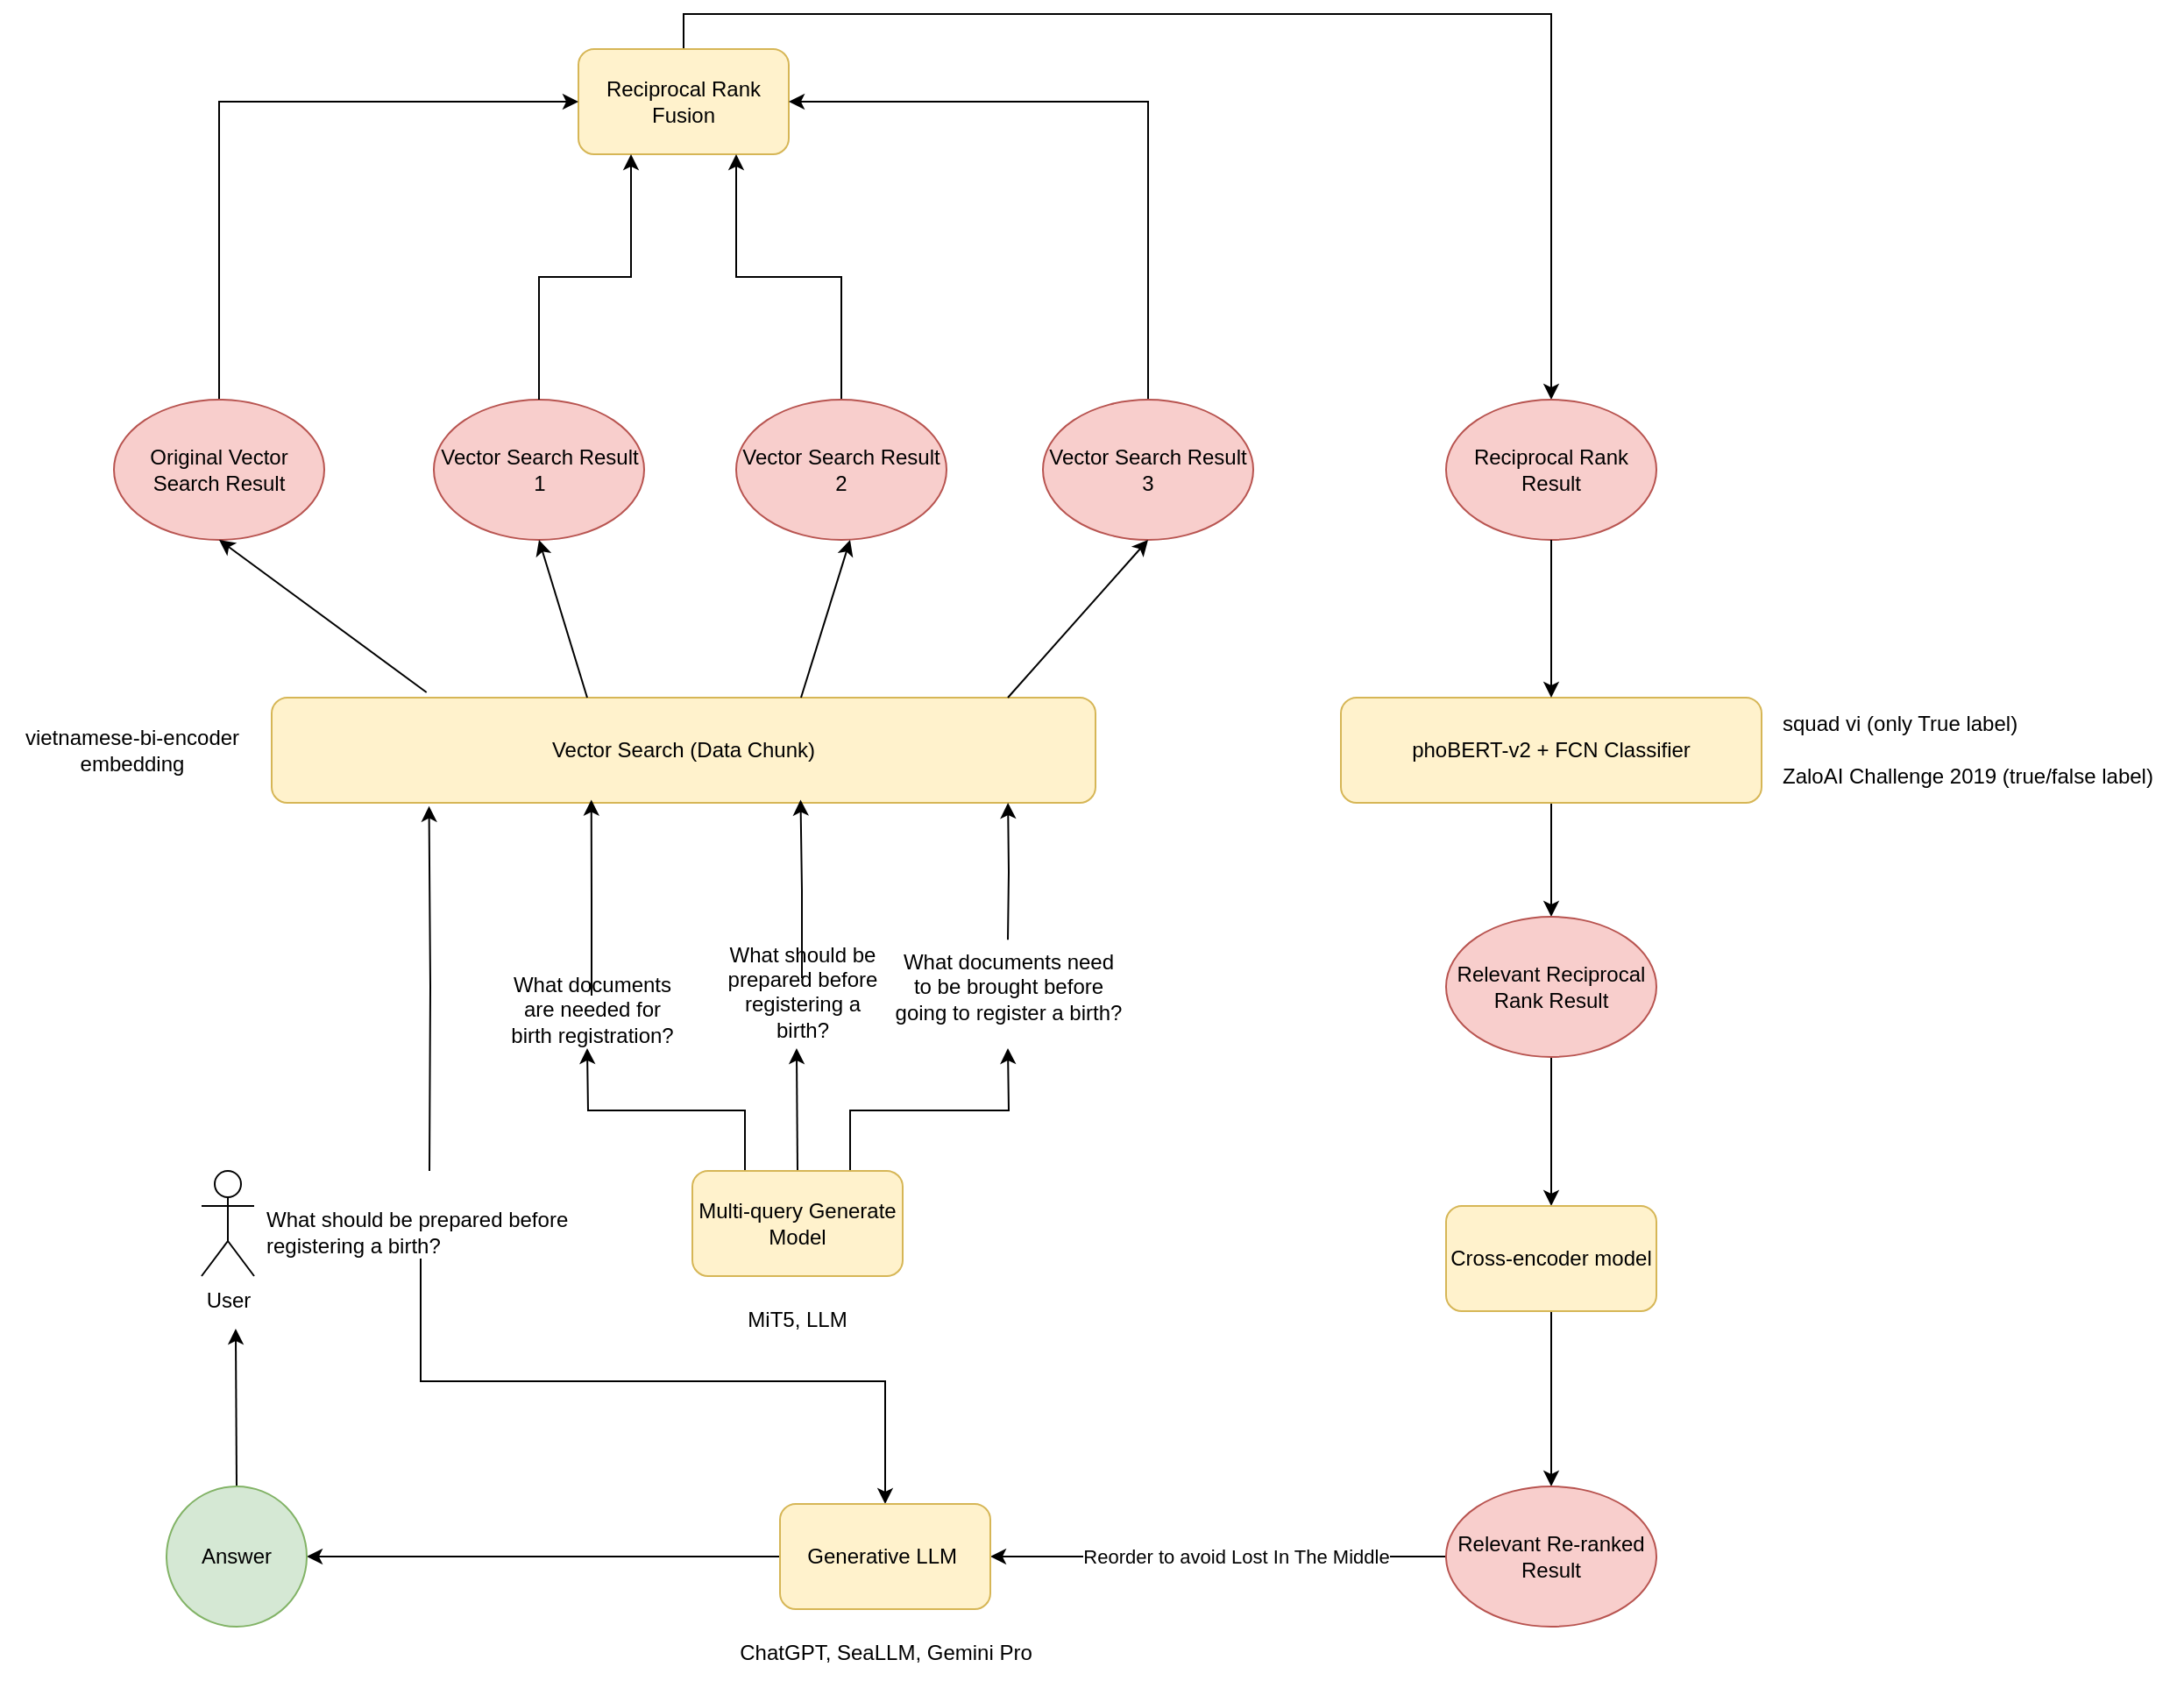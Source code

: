 <mxfile version="22.1.17" type="device">
  <diagram name="Page-1" id="QrG4sLnQrkts0TlJxXnn">
    <mxGraphModel dx="1652" dy="996" grid="1" gridSize="10" guides="1" tooltips="1" connect="1" arrows="1" fold="1" page="0" pageScale="1" pageWidth="1100" pageHeight="850" math="0" shadow="0">
      <root>
        <mxCell id="0" />
        <mxCell id="1" parent="0" />
        <mxCell id="ambx4dIdu_V6Q4sdXxfq-1" value="User" style="shape=umlActor;verticalLabelPosition=bottom;verticalAlign=top;html=1;outlineConnect=0;" parent="1" vertex="1">
          <mxGeometry x="50" y="280" width="30" height="60" as="geometry" />
        </mxCell>
        <mxCell id="ambx4dIdu_V6Q4sdXxfq-18" style="edgeStyle=orthogonalEdgeStyle;rounded=0;orthogonalLoop=1;jettySize=auto;html=1;entryX=0.191;entryY=1.031;entryDx=0;entryDy=0;entryPerimeter=0;" parent="1" target="ambx4dIdu_V6Q4sdXxfq-12" edge="1">
          <mxGeometry relative="1" as="geometry">
            <mxPoint x="180" y="130.0" as="targetPoint" />
            <mxPoint x="180" y="280" as="sourcePoint" />
          </mxGeometry>
        </mxCell>
        <mxCell id="ambx4dIdu_V6Q4sdXxfq-52" style="edgeStyle=orthogonalEdgeStyle;rounded=0;orthogonalLoop=1;jettySize=auto;html=1;exitX=0.5;exitY=1;exitDx=0;exitDy=0;" parent="1" source="ambx4dIdu_V6Q4sdXxfq-2" target="ambx4dIdu_V6Q4sdXxfq-49" edge="1">
          <mxGeometry relative="1" as="geometry" />
        </mxCell>
        <mxCell id="ambx4dIdu_V6Q4sdXxfq-2" value="What should be prepared before registering a birth?" style="text;html=1;strokeColor=none;fillColor=none;align=left;verticalAlign=middle;whiteSpace=wrap;rounded=0;" parent="1" vertex="1">
          <mxGeometry x="85" y="300" width="180" height="30" as="geometry" />
        </mxCell>
        <mxCell id="ambx4dIdu_V6Q4sdXxfq-5" value="" style="group" parent="1" vertex="1" connectable="0">
          <mxGeometry x="325" y="280" width="130" height="60" as="geometry" />
        </mxCell>
        <mxCell id="ambx4dIdu_V6Q4sdXxfq-33" style="edgeStyle=orthogonalEdgeStyle;rounded=0;orthogonalLoop=1;jettySize=auto;html=1;exitX=0.25;exitY=0;exitDx=0;exitDy=0;" parent="ambx4dIdu_V6Q4sdXxfq-5" source="ambx4dIdu_V6Q4sdXxfq-3" edge="1">
          <mxGeometry relative="1" as="geometry">
            <mxPoint x="-55" y="-70" as="targetPoint" />
          </mxGeometry>
        </mxCell>
        <mxCell id="ambx4dIdu_V6Q4sdXxfq-34" style="edgeStyle=orthogonalEdgeStyle;rounded=0;orthogonalLoop=1;jettySize=auto;html=1;exitX=0.5;exitY=0;exitDx=0;exitDy=0;" parent="ambx4dIdu_V6Q4sdXxfq-5" source="ambx4dIdu_V6Q4sdXxfq-3" edge="1">
          <mxGeometry relative="1" as="geometry">
            <mxPoint x="64.471" y="-70" as="targetPoint" />
          </mxGeometry>
        </mxCell>
        <mxCell id="ambx4dIdu_V6Q4sdXxfq-35" style="edgeStyle=orthogonalEdgeStyle;rounded=0;orthogonalLoop=1;jettySize=auto;html=1;exitX=0.75;exitY=0;exitDx=0;exitDy=0;" parent="ambx4dIdu_V6Q4sdXxfq-5" source="ambx4dIdu_V6Q4sdXxfq-3" edge="1">
          <mxGeometry relative="1" as="geometry">
            <mxPoint x="185" y="-70" as="targetPoint" />
          </mxGeometry>
        </mxCell>
        <mxCell id="ambx4dIdu_V6Q4sdXxfq-3" value="" style="rounded=1;whiteSpace=wrap;html=1;fillColor=#fff2cc;strokeColor=#d6b656;" parent="ambx4dIdu_V6Q4sdXxfq-5" vertex="1">
          <mxGeometry x="5" width="120" height="60" as="geometry" />
        </mxCell>
        <mxCell id="ambx4dIdu_V6Q4sdXxfq-4" value="Multi-query Generate Model" style="text;html=1;strokeColor=none;fillColor=none;align=center;verticalAlign=middle;whiteSpace=wrap;rounded=0;" parent="ambx4dIdu_V6Q4sdXxfq-5" vertex="1">
          <mxGeometry y="15" width="130" height="30" as="geometry" />
        </mxCell>
        <mxCell id="ambx4dIdu_V6Q4sdXxfq-6" value="MiT5, LLM" style="text;html=1;strokeColor=none;fillColor=none;align=center;verticalAlign=middle;whiteSpace=wrap;rounded=0;" parent="1" vertex="1">
          <mxGeometry x="360" y="350" width="60" height="30" as="geometry" />
        </mxCell>
        <mxCell id="ambx4dIdu_V6Q4sdXxfq-7" value="&lt;div&gt;What documents are needed for birth registration?&lt;/div&gt;&lt;div&gt;&lt;br&gt;&lt;/div&gt;" style="text;html=1;strokeColor=none;fillColor=none;align=center;verticalAlign=middle;whiteSpace=wrap;rounded=0;" parent="1" vertex="1">
          <mxGeometry x="222.5" y="180" width="100" height="30" as="geometry" />
        </mxCell>
        <mxCell id="ambx4dIdu_V6Q4sdXxfq-8" value="&lt;div&gt;What should be prepared before registering a birth?&lt;/div&gt;&lt;div&gt;&lt;br&gt;&lt;/div&gt;" style="text;html=1;strokeColor=none;fillColor=none;align=center;verticalAlign=middle;whiteSpace=wrap;rounded=0;" parent="1" vertex="1">
          <mxGeometry x="342.5" y="170" width="100" height="30" as="geometry" />
        </mxCell>
        <mxCell id="ambx4dIdu_V6Q4sdXxfq-10" value="What documents need to be brought before going to register a birth?" style="text;html=1;strokeColor=none;fillColor=none;align=center;verticalAlign=middle;whiteSpace=wrap;rounded=0;" parent="1" vertex="1">
          <mxGeometry x="442.5" y="160" width="135" height="30" as="geometry" />
        </mxCell>
        <mxCell id="ambx4dIdu_V6Q4sdXxfq-12" value="Vector Search (Data Chunk)" style="rounded=1;whiteSpace=wrap;html=1;fillColor=#fff2cc;strokeColor=#d6b656;" parent="1" vertex="1">
          <mxGeometry x="90" y="10" width="470" height="60" as="geometry" />
        </mxCell>
        <mxCell id="ambx4dIdu_V6Q4sdXxfq-14" style="edgeStyle=orthogonalEdgeStyle;rounded=0;orthogonalLoop=1;jettySize=auto;html=1;exitX=0.5;exitY=0;exitDx=0;exitDy=0;entryX=0.388;entryY=0.971;entryDx=0;entryDy=0;entryPerimeter=0;" parent="1" source="ambx4dIdu_V6Q4sdXxfq-7" target="ambx4dIdu_V6Q4sdXxfq-12" edge="1">
          <mxGeometry relative="1" as="geometry" />
        </mxCell>
        <mxCell id="ambx4dIdu_V6Q4sdXxfq-15" style="edgeStyle=orthogonalEdgeStyle;rounded=0;orthogonalLoop=1;jettySize=auto;html=1;exitX=0.5;exitY=0;exitDx=0;exitDy=0;entryX=0.642;entryY=0.971;entryDx=0;entryDy=0;entryPerimeter=0;" parent="1" source="ambx4dIdu_V6Q4sdXxfq-8" target="ambx4dIdu_V6Q4sdXxfq-12" edge="1">
          <mxGeometry relative="1" as="geometry" />
        </mxCell>
        <mxCell id="ambx4dIdu_V6Q4sdXxfq-17" style="edgeStyle=orthogonalEdgeStyle;rounded=0;orthogonalLoop=1;jettySize=auto;html=1;entryX=0.881;entryY=1.032;entryDx=0;entryDy=0;entryPerimeter=0;" parent="1" edge="1">
          <mxGeometry relative="1" as="geometry">
            <mxPoint x="510" y="148.08" as="sourcePoint" />
            <mxPoint x="510.07" y="70.0" as="targetPoint" />
          </mxGeometry>
        </mxCell>
        <mxCell id="ambx4dIdu_V6Q4sdXxfq-37" style="edgeStyle=orthogonalEdgeStyle;rounded=0;orthogonalLoop=1;jettySize=auto;html=1;exitX=0.5;exitY=0;exitDx=0;exitDy=0;" parent="1" source="ambx4dIdu_V6Q4sdXxfq-19" target="ambx4dIdu_V6Q4sdXxfq-36" edge="1">
          <mxGeometry relative="1" as="geometry" />
        </mxCell>
        <mxCell id="ambx4dIdu_V6Q4sdXxfq-19" value="Reciprocal Rank Fusion" style="rounded=1;whiteSpace=wrap;html=1;fillColor=#fff2cc;strokeColor=#d6b656;" parent="1" vertex="1">
          <mxGeometry x="265" y="-360" width="120" height="60" as="geometry" />
        </mxCell>
        <mxCell id="ambx4dIdu_V6Q4sdXxfq-24" style="edgeStyle=orthogonalEdgeStyle;rounded=0;orthogonalLoop=1;jettySize=auto;html=1;exitX=0.5;exitY=0;exitDx=0;exitDy=0;entryX=0;entryY=0.5;entryDx=0;entryDy=0;" parent="1" source="ambx4dIdu_V6Q4sdXxfq-20" target="ambx4dIdu_V6Q4sdXxfq-19" edge="1">
          <mxGeometry relative="1" as="geometry" />
        </mxCell>
        <mxCell id="ambx4dIdu_V6Q4sdXxfq-20" value="Original Vector Search Result" style="ellipse;whiteSpace=wrap;html=1;fillColor=#f8cecc;strokeColor=#b85450;" parent="1" vertex="1">
          <mxGeometry y="-160" width="120" height="80" as="geometry" />
        </mxCell>
        <mxCell id="ambx4dIdu_V6Q4sdXxfq-21" value="Vector Search Result 1" style="ellipse;whiteSpace=wrap;html=1;fillColor=#f8cecc;strokeColor=#b85450;" parent="1" vertex="1">
          <mxGeometry x="182.5" y="-160" width="120" height="80" as="geometry" />
        </mxCell>
        <mxCell id="ambx4dIdu_V6Q4sdXxfq-26" style="edgeStyle=orthogonalEdgeStyle;rounded=0;orthogonalLoop=1;jettySize=auto;html=1;exitX=0.5;exitY=0;exitDx=0;exitDy=0;entryX=0.75;entryY=1;entryDx=0;entryDy=0;" parent="1" source="ambx4dIdu_V6Q4sdXxfq-22" target="ambx4dIdu_V6Q4sdXxfq-19" edge="1">
          <mxGeometry relative="1" as="geometry" />
        </mxCell>
        <mxCell id="ambx4dIdu_V6Q4sdXxfq-22" value="Vector Search Result 2" style="ellipse;whiteSpace=wrap;html=1;fillColor=#f8cecc;strokeColor=#b85450;" parent="1" vertex="1">
          <mxGeometry x="355" y="-160" width="120" height="80" as="geometry" />
        </mxCell>
        <mxCell id="ambx4dIdu_V6Q4sdXxfq-27" style="edgeStyle=orthogonalEdgeStyle;rounded=0;orthogonalLoop=1;jettySize=auto;html=1;exitX=0.5;exitY=0;exitDx=0;exitDy=0;entryX=1;entryY=0.5;entryDx=0;entryDy=0;" parent="1" source="ambx4dIdu_V6Q4sdXxfq-23" target="ambx4dIdu_V6Q4sdXxfq-19" edge="1">
          <mxGeometry relative="1" as="geometry" />
        </mxCell>
        <mxCell id="ambx4dIdu_V6Q4sdXxfq-23" value="Vector Search Result 3" style="ellipse;whiteSpace=wrap;html=1;fillColor=#f8cecc;strokeColor=#b85450;" parent="1" vertex="1">
          <mxGeometry x="530" y="-160" width="120" height="80" as="geometry" />
        </mxCell>
        <mxCell id="ambx4dIdu_V6Q4sdXxfq-25" style="edgeStyle=orthogonalEdgeStyle;rounded=0;orthogonalLoop=1;jettySize=auto;html=1;exitX=0.5;exitY=0;exitDx=0;exitDy=0;entryX=0.25;entryY=1;entryDx=0;entryDy=0;" parent="1" source="ambx4dIdu_V6Q4sdXxfq-21" target="ambx4dIdu_V6Q4sdXxfq-19" edge="1">
          <mxGeometry relative="1" as="geometry" />
        </mxCell>
        <mxCell id="ambx4dIdu_V6Q4sdXxfq-28" value="" style="endArrow=classic;html=1;rounded=0;entryX=0.5;entryY=1;entryDx=0;entryDy=0;exitX=0.188;exitY=-0.05;exitDx=0;exitDy=0;exitPerimeter=0;" parent="1" source="ambx4dIdu_V6Q4sdXxfq-12" target="ambx4dIdu_V6Q4sdXxfq-20" edge="1">
          <mxGeometry width="50" height="50" relative="1" as="geometry">
            <mxPoint x="150" y="10" as="sourcePoint" />
            <mxPoint x="200" y="-40" as="targetPoint" />
          </mxGeometry>
        </mxCell>
        <mxCell id="ambx4dIdu_V6Q4sdXxfq-29" value="" style="endArrow=classic;html=1;rounded=0;entryX=0.5;entryY=1;entryDx=0;entryDy=0;" parent="1" target="ambx4dIdu_V6Q4sdXxfq-21" edge="1">
          <mxGeometry width="50" height="50" relative="1" as="geometry">
            <mxPoint x="270" y="10" as="sourcePoint" />
            <mxPoint x="320" y="-40" as="targetPoint" />
          </mxGeometry>
        </mxCell>
        <mxCell id="ambx4dIdu_V6Q4sdXxfq-30" value="" style="endArrow=classic;html=1;rounded=0;entryX=0.5;entryY=1;entryDx=0;entryDy=0;" parent="1" edge="1">
          <mxGeometry width="50" height="50" relative="1" as="geometry">
            <mxPoint x="392" y="10" as="sourcePoint" />
            <mxPoint x="420" y="-80" as="targetPoint" />
          </mxGeometry>
        </mxCell>
        <mxCell id="ambx4dIdu_V6Q4sdXxfq-31" value="" style="endArrow=classic;html=1;rounded=0;entryX=0.5;entryY=1;entryDx=0;entryDy=0;" parent="1" target="ambx4dIdu_V6Q4sdXxfq-23" edge="1">
          <mxGeometry width="50" height="50" relative="1" as="geometry">
            <mxPoint x="510" y="10" as="sourcePoint" />
            <mxPoint x="538" y="-80" as="targetPoint" />
          </mxGeometry>
        </mxCell>
        <mxCell id="ambx4dIdu_V6Q4sdXxfq-36" value="Reciprocal Rank Result" style="ellipse;whiteSpace=wrap;html=1;fillColor=#f8cecc;strokeColor=#b85450;" parent="1" vertex="1">
          <mxGeometry x="760" y="-160" width="120" height="80" as="geometry" />
        </mxCell>
        <mxCell id="ambx4dIdu_V6Q4sdXxfq-44" style="edgeStyle=orthogonalEdgeStyle;rounded=0;orthogonalLoop=1;jettySize=auto;html=1;exitX=0.5;exitY=1;exitDx=0;exitDy=0;entryX=0.5;entryY=0;entryDx=0;entryDy=0;" parent="1" source="ambx4dIdu_V6Q4sdXxfq-38" target="ambx4dIdu_V6Q4sdXxfq-42" edge="1">
          <mxGeometry relative="1" as="geometry" />
        </mxCell>
        <mxCell id="ambx4dIdu_V6Q4sdXxfq-38" value="phoBERT-v2 + FCN Classifier" style="rounded=1;whiteSpace=wrap;html=1;fillColor=#fff2cc;strokeColor=#d6b656;" parent="1" vertex="1">
          <mxGeometry x="700" y="10" width="240" height="60" as="geometry" />
        </mxCell>
        <mxCell id="ambx4dIdu_V6Q4sdXxfq-39" style="edgeStyle=orthogonalEdgeStyle;rounded=0;orthogonalLoop=1;jettySize=auto;html=1;exitX=0.5;exitY=1;exitDx=0;exitDy=0;entryX=0.5;entryY=0;entryDx=0;entryDy=0;" parent="1" source="ambx4dIdu_V6Q4sdXxfq-36" target="ambx4dIdu_V6Q4sdXxfq-38" edge="1">
          <mxGeometry relative="1" as="geometry" />
        </mxCell>
        <mxCell id="ambx4dIdu_V6Q4sdXxfq-40" value="squad vi (only True label)" style="text;html=1;align=left;verticalAlign=middle;resizable=0;points=[];autosize=1;strokeColor=none;fillColor=none;" parent="1" vertex="1">
          <mxGeometry x="950" y="10" width="160" height="30" as="geometry" />
        </mxCell>
        <mxCell id="ambx4dIdu_V6Q4sdXxfq-41" value="ZaloAI Challenge 2019 (true/false label)" style="text;html=1;align=left;verticalAlign=middle;resizable=0;points=[];autosize=1;strokeColor=none;fillColor=none;" parent="1" vertex="1">
          <mxGeometry x="950" y="40" width="230" height="30" as="geometry" />
        </mxCell>
        <mxCell id="ambx4dIdu_V6Q4sdXxfq-46" style="edgeStyle=orthogonalEdgeStyle;rounded=0;orthogonalLoop=1;jettySize=auto;html=1;exitX=0.5;exitY=1;exitDx=0;exitDy=0;entryX=0.5;entryY=0;entryDx=0;entryDy=0;" parent="1" source="ambx4dIdu_V6Q4sdXxfq-42" target="ambx4dIdu_V6Q4sdXxfq-45" edge="1">
          <mxGeometry relative="1" as="geometry" />
        </mxCell>
        <mxCell id="ambx4dIdu_V6Q4sdXxfq-42" value="Relevant Reciprocal Rank Result" style="ellipse;whiteSpace=wrap;html=1;fillColor=#f8cecc;strokeColor=#b85450;" parent="1" vertex="1">
          <mxGeometry x="760" y="135" width="120" height="80" as="geometry" />
        </mxCell>
        <mxCell id="ambx4dIdu_V6Q4sdXxfq-48" style="edgeStyle=orthogonalEdgeStyle;rounded=0;orthogonalLoop=1;jettySize=auto;html=1;exitX=0.5;exitY=1;exitDx=0;exitDy=0;entryX=0.5;entryY=0;entryDx=0;entryDy=0;" parent="1" source="ambx4dIdu_V6Q4sdXxfq-45" target="ambx4dIdu_V6Q4sdXxfq-47" edge="1">
          <mxGeometry relative="1" as="geometry" />
        </mxCell>
        <mxCell id="ambx4dIdu_V6Q4sdXxfq-45" value="Cross-encoder model" style="rounded=1;whiteSpace=wrap;html=1;fillColor=#fff2cc;strokeColor=#d6b656;" parent="1" vertex="1">
          <mxGeometry x="760" y="300" width="120" height="60" as="geometry" />
        </mxCell>
        <mxCell id="ambx4dIdu_V6Q4sdXxfq-50" style="edgeStyle=orthogonalEdgeStyle;rounded=0;orthogonalLoop=1;jettySize=auto;html=1;exitX=0;exitY=0.5;exitDx=0;exitDy=0;entryX=1;entryY=0.5;entryDx=0;entryDy=0;" parent="1" source="ambx4dIdu_V6Q4sdXxfq-47" target="ambx4dIdu_V6Q4sdXxfq-49" edge="1">
          <mxGeometry relative="1" as="geometry" />
        </mxCell>
        <mxCell id="ambx4dIdu_V6Q4sdXxfq-51" value="Reorder to avoid Lost In The Middle" style="edgeLabel;html=1;align=center;verticalAlign=middle;resizable=0;points=[];" parent="ambx4dIdu_V6Q4sdXxfq-50" vertex="1" connectable="0">
          <mxGeometry x="-0.072" relative="1" as="geometry">
            <mxPoint as="offset" />
          </mxGeometry>
        </mxCell>
        <mxCell id="ambx4dIdu_V6Q4sdXxfq-47" value="Relevant Re-ranked Result" style="ellipse;whiteSpace=wrap;html=1;fillColor=#f8cecc;strokeColor=#b85450;" parent="1" vertex="1">
          <mxGeometry x="760" y="460" width="120" height="80" as="geometry" />
        </mxCell>
        <mxCell id="ambx4dIdu_V6Q4sdXxfq-55" style="edgeStyle=orthogonalEdgeStyle;rounded=0;orthogonalLoop=1;jettySize=auto;html=1;exitX=0;exitY=0.5;exitDx=0;exitDy=0;entryX=1;entryY=0.5;entryDx=0;entryDy=0;" parent="1" source="ambx4dIdu_V6Q4sdXxfq-49" target="ambx4dIdu_V6Q4sdXxfq-54" edge="1">
          <mxGeometry relative="1" as="geometry" />
        </mxCell>
        <mxCell id="ambx4dIdu_V6Q4sdXxfq-49" value="Generative LLM&amp;nbsp;" style="rounded=1;whiteSpace=wrap;html=1;fillColor=#fff2cc;strokeColor=#d6b656;" parent="1" vertex="1">
          <mxGeometry x="380" y="470" width="120" height="60" as="geometry" />
        </mxCell>
        <mxCell id="ambx4dIdu_V6Q4sdXxfq-56" style="edgeStyle=orthogonalEdgeStyle;rounded=0;orthogonalLoop=1;jettySize=auto;html=1;exitX=0.5;exitY=0;exitDx=0;exitDy=0;" parent="1" source="ambx4dIdu_V6Q4sdXxfq-54" edge="1">
          <mxGeometry relative="1" as="geometry">
            <mxPoint x="69.471" y="370" as="targetPoint" />
          </mxGeometry>
        </mxCell>
        <mxCell id="ambx4dIdu_V6Q4sdXxfq-54" value="Answer" style="ellipse;whiteSpace=wrap;html=1;aspect=fixed;fillColor=#d5e8d4;strokeColor=#82b366;" parent="1" vertex="1">
          <mxGeometry x="30" y="460" width="80" height="80" as="geometry" />
        </mxCell>
        <mxCell id="ambx4dIdu_V6Q4sdXxfq-57" value="ChatGPT, SeaLLM, Gemini Pro" style="text;html=1;align=center;verticalAlign=middle;resizable=0;points=[];autosize=1;strokeColor=none;fillColor=none;" parent="1" vertex="1">
          <mxGeometry x="345" y="540" width="190" height="30" as="geometry" />
        </mxCell>
        <mxCell id="pyiVlX1dmf4kJN0tEEAO-1" value="vietnamese-bi-encoder&lt;br&gt;embedding" style="text;html=1;align=center;verticalAlign=middle;resizable=0;points=[];autosize=1;strokeColor=none;fillColor=none;" vertex="1" parent="1">
          <mxGeometry x="-65" y="20" width="150" height="40" as="geometry" />
        </mxCell>
      </root>
    </mxGraphModel>
  </diagram>
</mxfile>
